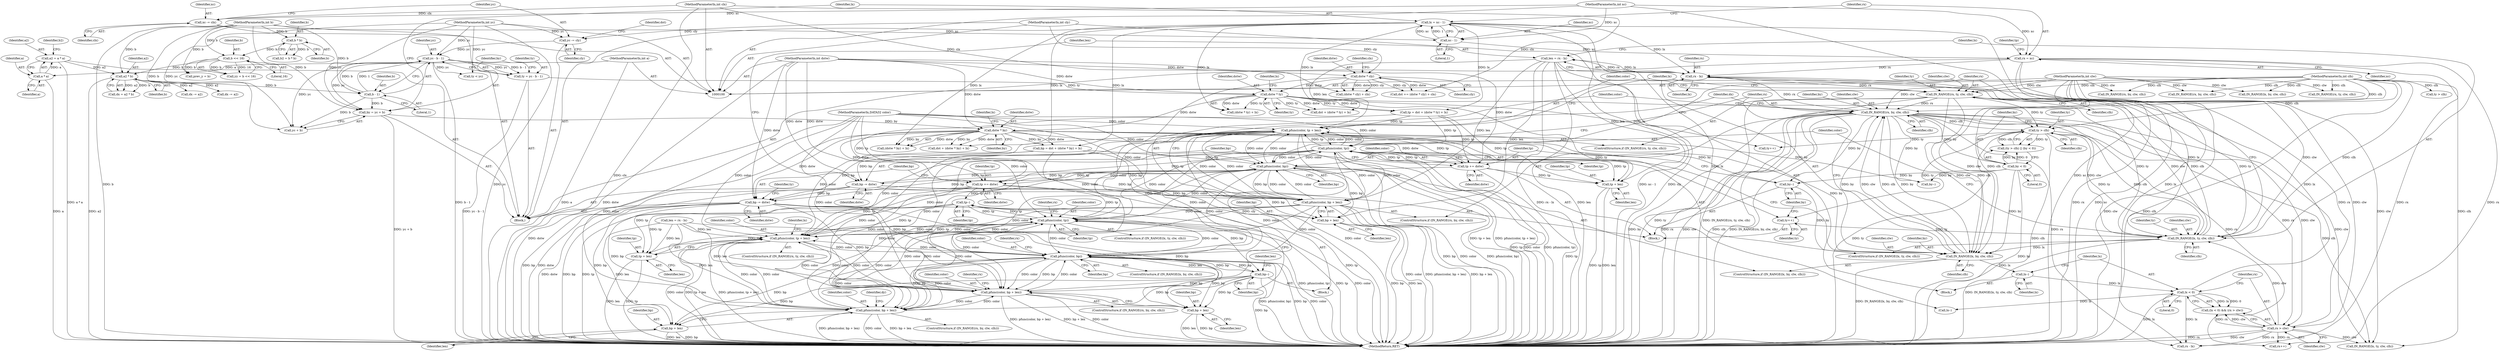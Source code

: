 digraph "0_enlightment_c94d83ccab15d5ef02f88d42dce38ed3f0892882@integer" {
"1000270" [label="(Call,len = rx - lx)"];
"1000272" [label="(Call,rx - lx)"];
"1000208" [label="(Call,rx = xc)"];
"1000205" [label="(Call,xc - 1)"];
"1000152" [label="(Call,xc -= clx)"];
"1000108" [label="(MethodParameterIn,int clx)"];
"1000101" [label="(MethodParameterIn,int xc)"];
"1000305" [label="(Call,IN_RANGE(rx, by, clw, clh))"];
"1000285" [label="(Call,IN_RANGE(rx, ty, clw, clh))"];
"1000276" [label="(Call,IN_RANGE(lx, ty, clw, clh))"];
"1000216" [label="(Call,dstw * ty)"];
"1000161" [label="(Call,dstw * cly)"];
"1000107" [label="(MethodParameterIn,int dstw)"];
"1000109" [label="(MethodParameterIn,int cly)"];
"1000191" [label="(Call,ty = yc - b - 1)"];
"1000193" [label="(Call,yc - b - 1)"];
"1000155" [label="(Call,yc -= cly)"];
"1000102" [label="(MethodParameterIn,int yc)"];
"1000195" [label="(Call,b - 1)"];
"1000185" [label="(Call,a2 * b)"];
"1000165" [label="(Call,a2 = a * a)"];
"1000167" [label="(Call,a * a)"];
"1000103" [label="(MethodParameterIn,int a)"];
"1000104" [label="(MethodParameterIn,int b)"];
"1000177" [label="(Call,b << 16)"];
"1000172" [label="(Call,b * b)"];
"1000260" [label="(Call,ty++)"];
"1000345" [label="(Call,ty > clh)"];
"1000111" [label="(MethodParameterIn,int clh)"];
"1000339" [label="(Call,rx > clw)"];
"1000110" [label="(MethodParameterIn,int clw)"];
"1000296" [label="(Call,IN_RANGE(lx, by, clw, clh))"];
"1000348" [label="(Call,by < 0)"];
"1000225" [label="(Call,dstw * by)"];
"1000198" [label="(Call,by = yc + b)"];
"1000262" [label="(Call,by--)"];
"1000336" [label="(Call,lx < 0)"];
"1000332" [label="(Call,lx--)"];
"1000203" [label="(Call,lx = xc - 1)"];
"1000290" [label="(Call,pfunc(color, tp + len))"];
"1000281" [label="(Call,pfunc(color, tp))"];
"1000264" [label="(Call,tp += dstw)"];
"1000292" [label="(Call,tp + len)"];
"1000367" [label="(Call,tp += dstw)"];
"1000408" [label="(Call,tp--)"];
"1000423" [label="(Call,pfunc(color, tp))"];
"1000432" [label="(Call,pfunc(color, tp + len))"];
"1000443" [label="(Call,pfunc(color, bp))"];
"1000410" [label="(Call,bp--)"];
"1000452" [label="(Call,pfunc(color, bp + len))"];
"1000463" [label="(Call,pfunc(color, bp + len))"];
"1000454" [label="(Call,bp + len)"];
"1000465" [label="(Call,bp + len)"];
"1000434" [label="(Call,tp + len)"];
"1000301" [label="(Call,pfunc(color, bp))"];
"1000267" [label="(Call,bp -= dstw)"];
"1000310" [label="(Call,pfunc(color, bp + len))"];
"1000312" [label="(Call,bp + len)"];
"1000370" [label="(Call,bp -= dstw)"];
"1000292" [label="(Call,tp + len)"];
"1000467" [label="(Identifier,len)"];
"1000445" [label="(Identifier,bp)"];
"1000349" [label="(Identifier,by)"];
"1000220" [label="(Call,bp = dst + (dstw * by) + lx)"];
"1000464" [label="(Identifier,color)"];
"1000311" [label="(Identifier,color)"];
"1000314" [label="(Identifier,len)"];
"1000186" [label="(Identifier,a2)"];
"1000257" [label="(Call,dx -= a2)"];
"1000273" [label="(Identifier,rx)"];
"1000212" [label="(Identifier,tp)"];
"1000270" [label="(Call,len = rx - lx)"];
"1000301" [label="(Call,pfunc(color, bp))"];
"1000277" [label="(Identifier,lx)"];
"1000213" [label="(Call,dst + (dstw * ty) + lx)"];
"1000210" [label="(Identifier,xc)"];
"1000219" [label="(Identifier,lx)"];
"1000156" [label="(Identifier,yc)"];
"1000290" [label="(Call,pfunc(color, tp + len))"];
"1000271" [label="(Identifier,len)"];
"1000346" [label="(Identifier,ty)"];
"1000404" [label="(Call,lx--)"];
"1000211" [label="(Call,tp = dst + (dstw * ty) + lx)"];
"1000217" [label="(Identifier,dstw)"];
"1000178" [label="(Identifier,b)"];
"1000410" [label="(Call,bp--)"];
"1000344" [label="(Call,(ty > clh) || (by < 0))"];
"1000162" [label="(Identifier,dstw)"];
"1000265" [label="(Identifier,tp)"];
"1000304" [label="(ControlStructure,if (IN_RANGE(rx, by, clw, clh)))"];
"1000470" [label="(Identifier,dy)"];
"1000228" [label="(Identifier,lx)"];
"1000275" [label="(ControlStructure,if (IN_RANGE(lx, ty, clw, clh)))"];
"1000233" [label="(Block,)"];
"1000426" [label="(ControlStructure,if (IN_RANGE(rx, ty, clw, clh)))"];
"1000195" [label="(Call,b - 1)"];
"1000454" [label="(Call,bp + len)"];
"1000115" [label="(Block,)"];
"1000154" [label="(Identifier,clx)"];
"1000179" [label="(Literal,16)"];
"1000306" [label="(Identifier,rx)"];
"1000463" [label="(Call,pfunc(color, bp + len))"];
"1000170" [label="(Call,b2 = b * b)"];
"1000313" [label="(Identifier,bp)"];
"1000447" [label="(Call,IN_RANGE(rx, by, clw, clh))"];
"1000209" [label="(Identifier,rx)"];
"1000456" [label="(Identifier,len)"];
"1000227" [label="(Identifier,by)"];
"1000287" [label="(Identifier,ty)"];
"1000335" [label="(Call,(lx < 0) && (rx > clw))"];
"1000177" [label="(Call,b << 16)"];
"1000367" [label="(Call,tp += dstw)"];
"1000446" [label="(ControlStructure,if (IN_RANGE(rx, by, clw, clh)))"];
"1000297" [label="(Identifier,lx)"];
"1000291" [label="(Identifier,color)"];
"1000167" [label="(Call,a * a)"];
"1000371" [label="(Identifier,bp)"];
"1000496" [label="(MethodReturn,RET)"];
"1000215" [label="(Call,(dstw * ty) + lx)"];
"1000205" [label="(Call,xc - 1)"];
"1000206" [label="(Identifier,xc)"];
"1000458" [label="(Call,IN_RANGE(rx, by, clw, clh))"];
"1000109" [label="(MethodParameterIn,int cly)"];
"1000171" [label="(Identifier,b2)"];
"1000414" [label="(Call,rx - lx)"];
"1000443" [label="(Call,pfunc(color, bp))"];
"1000453" [label="(Identifier,color)"];
"1000340" [label="(Identifier,rx)"];
"1000432" [label="(Call,pfunc(color, tp + len))"];
"1000161" [label="(Call,dstw * cly)"];
"1000406" [label="(Call,rx++)"];
"1000164" [label="(Identifier,clx)"];
"1000457" [label="(ControlStructure,if (IN_RANGE(rx, by, clw, clh)))"];
"1000309" [label="(Identifier,clh)"];
"1000160" [label="(Call,(dstw * cly) + clx)"];
"1000308" [label="(Identifier,clw)"];
"1000216" [label="(Call,dstw * ty)"];
"1000169" [label="(Identifier,a)"];
"1000200" [label="(Call,yc + b)"];
"1000264" [label="(Call,tp += dstw)"];
"1000452" [label="(Call,pfunc(color, bp + len))"];
"1000375" [label="(Identifier,ty)"];
"1000341" [label="(Identifier,clw)"];
"1000489" [label="(Call,ty > clh)"];
"1000433" [label="(Identifier,color)"];
"1000168" [label="(Identifier,a)"];
"1000423" [label="(Call,pfunc(color, tp))"];
"1000102" [label="(MethodParameterIn,int yc)"];
"1000428" [label="(Identifier,rx)"];
"1000272" [label="(Call,rx - lx)"];
"1000365" [label="(Call,by--)"];
"1000263" [label="(Identifier,by)"];
"1000438" [label="(Call,IN_RANGE(lx, by, clw, clh))"];
"1000288" [label="(Identifier,clw)"];
"1000192" [label="(Identifier,ty)"];
"1000226" [label="(Identifier,dstw)"];
"1000260" [label="(Call,ty++)"];
"1000310" [label="(Call,pfunc(color, bp + len))"];
"1000425" [label="(Identifier,tp)"];
"1000296" [label="(Call,IN_RANGE(lx, by, clw, clh))"];
"1000285" [label="(Call,IN_RANGE(rx, ty, clw, clh))"];
"1000444" [label="(Identifier,color)"];
"1000348" [label="(Call,by < 0)"];
"1000279" [label="(Identifier,clw)"];
"1000436" [label="(Identifier,len)"];
"1000175" [label="(Call,yy = b << 16)"];
"1000370" [label="(Call,bp -= dstw)"];
"1000224" [label="(Call,(dstw * by) + lx)"];
"1000437" [label="(ControlStructure,if (IN_RANGE(lx, by, clw, clh)))"];
"1000427" [label="(Call,IN_RANGE(rx, ty, clw, clh))"];
"1000345" [label="(Call,ty > clh)"];
"1000475" [label="(Call,dx -= a2)"];
"1000281" [label="(Call,pfunc(color, tp))"];
"1000294" [label="(Identifier,len)"];
"1000372" [label="(Identifier,dstw)"];
"1000222" [label="(Call,dst + (dstw * by) + lx)"];
"1000448" [label="(Identifier,rx)"];
"1000155" [label="(Call,yc -= cly)"];
"1000157" [label="(Identifier,cly)"];
"1000104" [label="(MethodParameterIn,int b)"];
"1000111" [label="(MethodParameterIn,int clh)"];
"1000204" [label="(Identifier,lx)"];
"1000303" [label="(Identifier,bp)"];
"1000110" [label="(MethodParameterIn,int clw)"];
"1000305" [label="(Call,IN_RANGE(rx, by, clw, clh))"];
"1000101" [label="(MethodParameterIn,int xc)"];
"1000337" [label="(Identifier,lx)"];
"1000465" [label="(Call,bp + len)"];
"1000108" [label="(MethodParameterIn,int clx)"];
"1000289" [label="(Identifier,clh)"];
"1000299" [label="(Identifier,clw)"];
"1000409" [label="(Identifier,tp)"];
"1000183" [label="(Call,dx = a2 * b)"];
"1000153" [label="(Identifier,xc)"];
"1000300" [label="(Identifier,clh)"];
"1000107" [label="(MethodParameterIn,int dstw)"];
"1000103" [label="(MethodParameterIn,int a)"];
"1000282" [label="(Identifier,color)"];
"1000347" [label="(Identifier,clh)"];
"1000269" [label="(Identifier,dstw)"];
"1000253" [label="(Block,)"];
"1000338" [label="(Literal,0)"];
"1000268" [label="(Identifier,bp)"];
"1000283" [label="(Identifier,tp)"];
"1000368" [label="(Identifier,tp)"];
"1000274" [label="(Identifier,lx)"];
"1000280" [label="(Identifier,clh)"];
"1000152" [label="(Call,xc -= clx)"];
"1000174" [label="(Identifier,b)"];
"1000408" [label="(Call,tp--)"];
"1000276" [label="(Call,IN_RANGE(lx, ty, clw, clh))"];
"1000417" [label="(ControlStructure,if (IN_RANGE(lx, ty, clw, clh)))"];
"1000317" [label="(Identifier,dx)"];
"1000105" [label="(MethodParameterIn,DATA32 color)"];
"1000336" [label="(Call,lx < 0)"];
"1000158" [label="(Call,dst += (dstw * cly) + clx)"];
"1000208" [label="(Call,rx = xc)"];
"1000262" [label="(Call,by--)"];
"1000369" [label="(Identifier,dstw)"];
"1000278" [label="(Identifier,ty)"];
"1000439" [label="(Identifier,lx)"];
"1000197" [label="(Literal,1)"];
"1000166" [label="(Identifier,a2)"];
"1000307" [label="(Identifier,by)"];
"1000198" [label="(Call,by = yc + b)"];
"1000413" [label="(Identifier,len)"];
"1000196" [label="(Identifier,b)"];
"1000374" [label="(Call,ty < yc)"];
"1000267" [label="(Call,bp -= dstw)"];
"1000191" [label="(Call,ty = yc - b - 1)"];
"1000411" [label="(Identifier,bp)"];
"1000424" [label="(Identifier,color)"];
"1000194" [label="(Identifier,yc)"];
"1000332" [label="(Call,lx--)"];
"1000180" [label="(Call,prev_y = b)"];
"1000284" [label="(ControlStructure,if (IN_RANGE(rx, ty, clw, clh)))"];
"1000225" [label="(Call,dstw * by)"];
"1000295" [label="(ControlStructure,if (IN_RANGE(lx, by, clw, clh)))"];
"1000165" [label="(Call,a2 = a * a)"];
"1000286" [label="(Identifier,rx)"];
"1000466" [label="(Identifier,bp)"];
"1000418" [label="(Call,IN_RANGE(lx, ty, clw, clh))"];
"1000203" [label="(Call,lx = xc - 1)"];
"1000298" [label="(Identifier,by)"];
"1000312" [label="(Call,bp + len)"];
"1000266" [label="(Identifier,dstw)"];
"1000207" [label="(Literal,1)"];
"1000159" [label="(Identifier,dst)"];
"1000187" [label="(Identifier,b)"];
"1000293" [label="(Identifier,tp)"];
"1000163" [label="(Identifier,cly)"];
"1000397" [label="(Block,)"];
"1000350" [label="(Literal,0)"];
"1000434" [label="(Call,tp + len)"];
"1000261" [label="(Identifier,ty)"];
"1000412" [label="(Call,len = rx - lx)"];
"1000455" [label="(Identifier,bp)"];
"1000218" [label="(Identifier,ty)"];
"1000173" [label="(Identifier,b)"];
"1000333" [label="(Identifier,lx)"];
"1000339" [label="(Call,rx > clw)"];
"1000459" [label="(Identifier,rx)"];
"1000172" [label="(Call,b * b)"];
"1000185" [label="(Call,a2 * b)"];
"1000199" [label="(Identifier,by)"];
"1000363" [label="(Call,ty++)"];
"1000193" [label="(Call,yc - b - 1)"];
"1000435" [label="(Identifier,tp)"];
"1000302" [label="(Identifier,color)"];
"1000270" -> "1000233"  [label="AST: "];
"1000270" -> "1000272"  [label="CFG: "];
"1000271" -> "1000270"  [label="AST: "];
"1000272" -> "1000270"  [label="AST: "];
"1000277" -> "1000270"  [label="CFG: "];
"1000270" -> "1000496"  [label="DDG: rx - lx"];
"1000270" -> "1000496"  [label="DDG: len"];
"1000272" -> "1000270"  [label="DDG: rx"];
"1000272" -> "1000270"  [label="DDG: lx"];
"1000270" -> "1000290"  [label="DDG: len"];
"1000270" -> "1000292"  [label="DDG: len"];
"1000270" -> "1000310"  [label="DDG: len"];
"1000270" -> "1000312"  [label="DDG: len"];
"1000272" -> "1000274"  [label="CFG: "];
"1000273" -> "1000272"  [label="AST: "];
"1000274" -> "1000272"  [label="AST: "];
"1000208" -> "1000272"  [label="DDG: rx"];
"1000305" -> "1000272"  [label="DDG: rx"];
"1000339" -> "1000272"  [label="DDG: rx"];
"1000336" -> "1000272"  [label="DDG: lx"];
"1000203" -> "1000272"  [label="DDG: lx"];
"1000272" -> "1000276"  [label="DDG: lx"];
"1000272" -> "1000285"  [label="DDG: rx"];
"1000208" -> "1000115"  [label="AST: "];
"1000208" -> "1000210"  [label="CFG: "];
"1000209" -> "1000208"  [label="AST: "];
"1000210" -> "1000208"  [label="AST: "];
"1000212" -> "1000208"  [label="CFG: "];
"1000208" -> "1000496"  [label="DDG: rx"];
"1000208" -> "1000496"  [label="DDG: xc"];
"1000205" -> "1000208"  [label="DDG: xc"];
"1000101" -> "1000208"  [label="DDG: xc"];
"1000208" -> "1000406"  [label="DDG: rx"];
"1000208" -> "1000414"  [label="DDG: rx"];
"1000205" -> "1000203"  [label="AST: "];
"1000205" -> "1000207"  [label="CFG: "];
"1000206" -> "1000205"  [label="AST: "];
"1000207" -> "1000205"  [label="AST: "];
"1000203" -> "1000205"  [label="CFG: "];
"1000205" -> "1000203"  [label="DDG: xc"];
"1000205" -> "1000203"  [label="DDG: 1"];
"1000152" -> "1000205"  [label="DDG: xc"];
"1000101" -> "1000205"  [label="DDG: xc"];
"1000152" -> "1000115"  [label="AST: "];
"1000152" -> "1000154"  [label="CFG: "];
"1000153" -> "1000152"  [label="AST: "];
"1000154" -> "1000152"  [label="AST: "];
"1000156" -> "1000152"  [label="CFG: "];
"1000108" -> "1000152"  [label="DDG: clx"];
"1000101" -> "1000152"  [label="DDG: xc"];
"1000108" -> "1000100"  [label="AST: "];
"1000108" -> "1000496"  [label="DDG: clx"];
"1000108" -> "1000158"  [label="DDG: clx"];
"1000108" -> "1000160"  [label="DDG: clx"];
"1000101" -> "1000100"  [label="AST: "];
"1000101" -> "1000496"  [label="DDG: xc"];
"1000305" -> "1000304"  [label="AST: "];
"1000305" -> "1000309"  [label="CFG: "];
"1000306" -> "1000305"  [label="AST: "];
"1000307" -> "1000305"  [label="AST: "];
"1000308" -> "1000305"  [label="AST: "];
"1000309" -> "1000305"  [label="AST: "];
"1000311" -> "1000305"  [label="CFG: "];
"1000317" -> "1000305"  [label="CFG: "];
"1000305" -> "1000496"  [label="DDG: clh"];
"1000305" -> "1000496"  [label="DDG: IN_RANGE(rx, by, clw, clh)"];
"1000305" -> "1000496"  [label="DDG: by"];
"1000305" -> "1000496"  [label="DDG: rx"];
"1000305" -> "1000496"  [label="DDG: clw"];
"1000305" -> "1000262"  [label="DDG: by"];
"1000305" -> "1000276"  [label="DDG: clw"];
"1000305" -> "1000296"  [label="DDG: by"];
"1000285" -> "1000305"  [label="DDG: rx"];
"1000296" -> "1000305"  [label="DDG: by"];
"1000296" -> "1000305"  [label="DDG: clw"];
"1000296" -> "1000305"  [label="DDG: clh"];
"1000110" -> "1000305"  [label="DDG: clw"];
"1000111" -> "1000305"  [label="DDG: clh"];
"1000305" -> "1000339"  [label="DDG: rx"];
"1000305" -> "1000339"  [label="DDG: clw"];
"1000305" -> "1000345"  [label="DDG: clh"];
"1000305" -> "1000348"  [label="DDG: by"];
"1000305" -> "1000365"  [label="DDG: by"];
"1000305" -> "1000406"  [label="DDG: rx"];
"1000305" -> "1000414"  [label="DDG: rx"];
"1000305" -> "1000418"  [label="DDG: clw"];
"1000285" -> "1000284"  [label="AST: "];
"1000285" -> "1000289"  [label="CFG: "];
"1000286" -> "1000285"  [label="AST: "];
"1000287" -> "1000285"  [label="AST: "];
"1000288" -> "1000285"  [label="AST: "];
"1000289" -> "1000285"  [label="AST: "];
"1000291" -> "1000285"  [label="CFG: "];
"1000297" -> "1000285"  [label="CFG: "];
"1000285" -> "1000496"  [label="DDG: IN_RANGE(rx, ty, clw, clh)"];
"1000285" -> "1000496"  [label="DDG: ty"];
"1000276" -> "1000285"  [label="DDG: ty"];
"1000276" -> "1000285"  [label="DDG: clw"];
"1000276" -> "1000285"  [label="DDG: clh"];
"1000110" -> "1000285"  [label="DDG: clw"];
"1000111" -> "1000285"  [label="DDG: clh"];
"1000285" -> "1000296"  [label="DDG: clw"];
"1000285" -> "1000296"  [label="DDG: clh"];
"1000285" -> "1000345"  [label="DDG: ty"];
"1000276" -> "1000275"  [label="AST: "];
"1000276" -> "1000280"  [label="CFG: "];
"1000277" -> "1000276"  [label="AST: "];
"1000278" -> "1000276"  [label="AST: "];
"1000279" -> "1000276"  [label="AST: "];
"1000280" -> "1000276"  [label="AST: "];
"1000282" -> "1000276"  [label="CFG: "];
"1000286" -> "1000276"  [label="CFG: "];
"1000276" -> "1000496"  [label="DDG: IN_RANGE(lx, ty, clw, clh)"];
"1000216" -> "1000276"  [label="DDG: ty"];
"1000260" -> "1000276"  [label="DDG: ty"];
"1000345" -> "1000276"  [label="DDG: ty"];
"1000345" -> "1000276"  [label="DDG: clh"];
"1000339" -> "1000276"  [label="DDG: clw"];
"1000110" -> "1000276"  [label="DDG: clw"];
"1000111" -> "1000276"  [label="DDG: clh"];
"1000276" -> "1000296"  [label="DDG: lx"];
"1000216" -> "1000215"  [label="AST: "];
"1000216" -> "1000218"  [label="CFG: "];
"1000217" -> "1000216"  [label="AST: "];
"1000218" -> "1000216"  [label="AST: "];
"1000219" -> "1000216"  [label="CFG: "];
"1000216" -> "1000211"  [label="DDG: dstw"];
"1000216" -> "1000211"  [label="DDG: ty"];
"1000216" -> "1000213"  [label="DDG: dstw"];
"1000216" -> "1000213"  [label="DDG: ty"];
"1000216" -> "1000215"  [label="DDG: dstw"];
"1000216" -> "1000215"  [label="DDG: ty"];
"1000161" -> "1000216"  [label="DDG: dstw"];
"1000107" -> "1000216"  [label="DDG: dstw"];
"1000191" -> "1000216"  [label="DDG: ty"];
"1000216" -> "1000225"  [label="DDG: dstw"];
"1000216" -> "1000260"  [label="DDG: ty"];
"1000216" -> "1000363"  [label="DDG: ty"];
"1000161" -> "1000160"  [label="AST: "];
"1000161" -> "1000163"  [label="CFG: "];
"1000162" -> "1000161"  [label="AST: "];
"1000163" -> "1000161"  [label="AST: "];
"1000164" -> "1000161"  [label="CFG: "];
"1000161" -> "1000496"  [label="DDG: cly"];
"1000161" -> "1000158"  [label="DDG: dstw"];
"1000161" -> "1000158"  [label="DDG: cly"];
"1000161" -> "1000160"  [label="DDG: dstw"];
"1000161" -> "1000160"  [label="DDG: cly"];
"1000107" -> "1000161"  [label="DDG: dstw"];
"1000109" -> "1000161"  [label="DDG: cly"];
"1000107" -> "1000100"  [label="AST: "];
"1000107" -> "1000496"  [label="DDG: dstw"];
"1000107" -> "1000225"  [label="DDG: dstw"];
"1000107" -> "1000264"  [label="DDG: dstw"];
"1000107" -> "1000267"  [label="DDG: dstw"];
"1000107" -> "1000367"  [label="DDG: dstw"];
"1000107" -> "1000370"  [label="DDG: dstw"];
"1000109" -> "1000100"  [label="AST: "];
"1000109" -> "1000496"  [label="DDG: cly"];
"1000109" -> "1000155"  [label="DDG: cly"];
"1000191" -> "1000115"  [label="AST: "];
"1000191" -> "1000193"  [label="CFG: "];
"1000192" -> "1000191"  [label="AST: "];
"1000193" -> "1000191"  [label="AST: "];
"1000199" -> "1000191"  [label="CFG: "];
"1000191" -> "1000496"  [label="DDG: yc - b - 1"];
"1000193" -> "1000191"  [label="DDG: yc"];
"1000193" -> "1000191"  [label="DDG: b - 1"];
"1000193" -> "1000195"  [label="CFG: "];
"1000194" -> "1000193"  [label="AST: "];
"1000195" -> "1000193"  [label="AST: "];
"1000193" -> "1000496"  [label="DDG: b - 1"];
"1000155" -> "1000193"  [label="DDG: yc"];
"1000102" -> "1000193"  [label="DDG: yc"];
"1000195" -> "1000193"  [label="DDG: b"];
"1000195" -> "1000193"  [label="DDG: 1"];
"1000193" -> "1000198"  [label="DDG: yc"];
"1000193" -> "1000200"  [label="DDG: yc"];
"1000193" -> "1000374"  [label="DDG: yc"];
"1000155" -> "1000115"  [label="AST: "];
"1000155" -> "1000157"  [label="CFG: "];
"1000156" -> "1000155"  [label="AST: "];
"1000157" -> "1000155"  [label="AST: "];
"1000159" -> "1000155"  [label="CFG: "];
"1000102" -> "1000155"  [label="DDG: yc"];
"1000102" -> "1000100"  [label="AST: "];
"1000102" -> "1000496"  [label="DDG: yc"];
"1000102" -> "1000198"  [label="DDG: yc"];
"1000102" -> "1000200"  [label="DDG: yc"];
"1000102" -> "1000374"  [label="DDG: yc"];
"1000195" -> "1000197"  [label="CFG: "];
"1000196" -> "1000195"  [label="AST: "];
"1000197" -> "1000195"  [label="AST: "];
"1000185" -> "1000195"  [label="DDG: b"];
"1000104" -> "1000195"  [label="DDG: b"];
"1000195" -> "1000198"  [label="DDG: b"];
"1000195" -> "1000200"  [label="DDG: b"];
"1000185" -> "1000183"  [label="AST: "];
"1000185" -> "1000187"  [label="CFG: "];
"1000186" -> "1000185"  [label="AST: "];
"1000187" -> "1000185"  [label="AST: "];
"1000183" -> "1000185"  [label="CFG: "];
"1000185" -> "1000496"  [label="DDG: a2"];
"1000185" -> "1000183"  [label="DDG: a2"];
"1000185" -> "1000183"  [label="DDG: b"];
"1000165" -> "1000185"  [label="DDG: a2"];
"1000104" -> "1000185"  [label="DDG: b"];
"1000177" -> "1000185"  [label="DDG: b"];
"1000185" -> "1000257"  [label="DDG: a2"];
"1000185" -> "1000475"  [label="DDG: a2"];
"1000165" -> "1000115"  [label="AST: "];
"1000165" -> "1000167"  [label="CFG: "];
"1000166" -> "1000165"  [label="AST: "];
"1000167" -> "1000165"  [label="AST: "];
"1000171" -> "1000165"  [label="CFG: "];
"1000165" -> "1000496"  [label="DDG: a * a"];
"1000167" -> "1000165"  [label="DDG: a"];
"1000167" -> "1000169"  [label="CFG: "];
"1000168" -> "1000167"  [label="AST: "];
"1000169" -> "1000167"  [label="AST: "];
"1000167" -> "1000496"  [label="DDG: a"];
"1000103" -> "1000167"  [label="DDG: a"];
"1000103" -> "1000100"  [label="AST: "];
"1000103" -> "1000496"  [label="DDG: a"];
"1000104" -> "1000100"  [label="AST: "];
"1000104" -> "1000496"  [label="DDG: b"];
"1000104" -> "1000172"  [label="DDG: b"];
"1000104" -> "1000177"  [label="DDG: b"];
"1000104" -> "1000180"  [label="DDG: b"];
"1000104" -> "1000198"  [label="DDG: b"];
"1000104" -> "1000200"  [label="DDG: b"];
"1000177" -> "1000175"  [label="AST: "];
"1000177" -> "1000179"  [label="CFG: "];
"1000178" -> "1000177"  [label="AST: "];
"1000179" -> "1000177"  [label="AST: "];
"1000175" -> "1000177"  [label="CFG: "];
"1000177" -> "1000175"  [label="DDG: b"];
"1000177" -> "1000175"  [label="DDG: 16"];
"1000172" -> "1000177"  [label="DDG: b"];
"1000177" -> "1000180"  [label="DDG: b"];
"1000172" -> "1000170"  [label="AST: "];
"1000172" -> "1000174"  [label="CFG: "];
"1000173" -> "1000172"  [label="AST: "];
"1000174" -> "1000172"  [label="AST: "];
"1000170" -> "1000172"  [label="CFG: "];
"1000172" -> "1000170"  [label="DDG: b"];
"1000260" -> "1000253"  [label="AST: "];
"1000260" -> "1000261"  [label="CFG: "];
"1000261" -> "1000260"  [label="AST: "];
"1000263" -> "1000260"  [label="CFG: "];
"1000345" -> "1000260"  [label="DDG: ty"];
"1000345" -> "1000344"  [label="AST: "];
"1000345" -> "1000347"  [label="CFG: "];
"1000346" -> "1000345"  [label="AST: "];
"1000347" -> "1000345"  [label="AST: "];
"1000349" -> "1000345"  [label="CFG: "];
"1000344" -> "1000345"  [label="CFG: "];
"1000345" -> "1000496"  [label="DDG: clh"];
"1000345" -> "1000496"  [label="DDG: ty"];
"1000345" -> "1000344"  [label="DDG: ty"];
"1000345" -> "1000344"  [label="DDG: clh"];
"1000111" -> "1000345"  [label="DDG: clh"];
"1000345" -> "1000363"  [label="DDG: ty"];
"1000345" -> "1000418"  [label="DDG: clh"];
"1000111" -> "1000100"  [label="AST: "];
"1000111" -> "1000496"  [label="DDG: clh"];
"1000111" -> "1000296"  [label="DDG: clh"];
"1000111" -> "1000418"  [label="DDG: clh"];
"1000111" -> "1000427"  [label="DDG: clh"];
"1000111" -> "1000438"  [label="DDG: clh"];
"1000111" -> "1000447"  [label="DDG: clh"];
"1000111" -> "1000458"  [label="DDG: clh"];
"1000111" -> "1000489"  [label="DDG: clh"];
"1000339" -> "1000335"  [label="AST: "];
"1000339" -> "1000341"  [label="CFG: "];
"1000340" -> "1000339"  [label="AST: "];
"1000341" -> "1000339"  [label="AST: "];
"1000335" -> "1000339"  [label="CFG: "];
"1000339" -> "1000496"  [label="DDG: rx"];
"1000339" -> "1000496"  [label="DDG: clw"];
"1000339" -> "1000335"  [label="DDG: rx"];
"1000339" -> "1000335"  [label="DDG: clw"];
"1000110" -> "1000339"  [label="DDG: clw"];
"1000339" -> "1000406"  [label="DDG: rx"];
"1000339" -> "1000414"  [label="DDG: rx"];
"1000339" -> "1000418"  [label="DDG: clw"];
"1000110" -> "1000100"  [label="AST: "];
"1000110" -> "1000496"  [label="DDG: clw"];
"1000110" -> "1000296"  [label="DDG: clw"];
"1000110" -> "1000418"  [label="DDG: clw"];
"1000110" -> "1000427"  [label="DDG: clw"];
"1000110" -> "1000438"  [label="DDG: clw"];
"1000110" -> "1000447"  [label="DDG: clw"];
"1000110" -> "1000458"  [label="DDG: clw"];
"1000296" -> "1000295"  [label="AST: "];
"1000296" -> "1000300"  [label="CFG: "];
"1000297" -> "1000296"  [label="AST: "];
"1000298" -> "1000296"  [label="AST: "];
"1000299" -> "1000296"  [label="AST: "];
"1000300" -> "1000296"  [label="AST: "];
"1000302" -> "1000296"  [label="CFG: "];
"1000306" -> "1000296"  [label="CFG: "];
"1000296" -> "1000496"  [label="DDG: IN_RANGE(lx, by, clw, clh)"];
"1000348" -> "1000296"  [label="DDG: by"];
"1000225" -> "1000296"  [label="DDG: by"];
"1000262" -> "1000296"  [label="DDG: by"];
"1000296" -> "1000332"  [label="DDG: lx"];
"1000348" -> "1000344"  [label="AST: "];
"1000348" -> "1000350"  [label="CFG: "];
"1000349" -> "1000348"  [label="AST: "];
"1000350" -> "1000348"  [label="AST: "];
"1000344" -> "1000348"  [label="CFG: "];
"1000348" -> "1000496"  [label="DDG: by"];
"1000348" -> "1000262"  [label="DDG: by"];
"1000348" -> "1000344"  [label="DDG: by"];
"1000348" -> "1000344"  [label="DDG: 0"];
"1000348" -> "1000365"  [label="DDG: by"];
"1000225" -> "1000224"  [label="AST: "];
"1000225" -> "1000227"  [label="CFG: "];
"1000226" -> "1000225"  [label="AST: "];
"1000227" -> "1000225"  [label="AST: "];
"1000228" -> "1000225"  [label="CFG: "];
"1000225" -> "1000496"  [label="DDG: dstw"];
"1000225" -> "1000220"  [label="DDG: dstw"];
"1000225" -> "1000220"  [label="DDG: by"];
"1000225" -> "1000222"  [label="DDG: dstw"];
"1000225" -> "1000222"  [label="DDG: by"];
"1000225" -> "1000224"  [label="DDG: dstw"];
"1000225" -> "1000224"  [label="DDG: by"];
"1000198" -> "1000225"  [label="DDG: by"];
"1000225" -> "1000262"  [label="DDG: by"];
"1000225" -> "1000264"  [label="DDG: dstw"];
"1000225" -> "1000365"  [label="DDG: by"];
"1000225" -> "1000367"  [label="DDG: dstw"];
"1000225" -> "1000370"  [label="DDG: dstw"];
"1000198" -> "1000115"  [label="AST: "];
"1000198" -> "1000200"  [label="CFG: "];
"1000199" -> "1000198"  [label="AST: "];
"1000200" -> "1000198"  [label="AST: "];
"1000204" -> "1000198"  [label="CFG: "];
"1000198" -> "1000496"  [label="DDG: yc + b"];
"1000262" -> "1000253"  [label="AST: "];
"1000262" -> "1000263"  [label="CFG: "];
"1000263" -> "1000262"  [label="AST: "];
"1000265" -> "1000262"  [label="CFG: "];
"1000336" -> "1000335"  [label="AST: "];
"1000336" -> "1000338"  [label="CFG: "];
"1000337" -> "1000336"  [label="AST: "];
"1000338" -> "1000336"  [label="AST: "];
"1000340" -> "1000336"  [label="CFG: "];
"1000335" -> "1000336"  [label="CFG: "];
"1000336" -> "1000496"  [label="DDG: lx"];
"1000336" -> "1000335"  [label="DDG: lx"];
"1000336" -> "1000335"  [label="DDG: 0"];
"1000332" -> "1000336"  [label="DDG: lx"];
"1000336" -> "1000404"  [label="DDG: lx"];
"1000336" -> "1000414"  [label="DDG: lx"];
"1000332" -> "1000233"  [label="AST: "];
"1000332" -> "1000333"  [label="CFG: "];
"1000333" -> "1000332"  [label="AST: "];
"1000337" -> "1000332"  [label="CFG: "];
"1000203" -> "1000115"  [label="AST: "];
"1000204" -> "1000203"  [label="AST: "];
"1000209" -> "1000203"  [label="CFG: "];
"1000203" -> "1000496"  [label="DDG: xc - 1"];
"1000203" -> "1000211"  [label="DDG: lx"];
"1000203" -> "1000213"  [label="DDG: lx"];
"1000203" -> "1000215"  [label="DDG: lx"];
"1000203" -> "1000220"  [label="DDG: lx"];
"1000203" -> "1000222"  [label="DDG: lx"];
"1000203" -> "1000224"  [label="DDG: lx"];
"1000203" -> "1000404"  [label="DDG: lx"];
"1000203" -> "1000414"  [label="DDG: lx"];
"1000290" -> "1000284"  [label="AST: "];
"1000290" -> "1000292"  [label="CFG: "];
"1000291" -> "1000290"  [label="AST: "];
"1000292" -> "1000290"  [label="AST: "];
"1000297" -> "1000290"  [label="CFG: "];
"1000290" -> "1000496"  [label="DDG: color"];
"1000290" -> "1000496"  [label="DDG: tp + len"];
"1000290" -> "1000496"  [label="DDG: pfunc(color, tp + len)"];
"1000290" -> "1000281"  [label="DDG: color"];
"1000281" -> "1000290"  [label="DDG: color"];
"1000281" -> "1000290"  [label="DDG: tp"];
"1000310" -> "1000290"  [label="DDG: color"];
"1000301" -> "1000290"  [label="DDG: color"];
"1000105" -> "1000290"  [label="DDG: color"];
"1000264" -> "1000290"  [label="DDG: tp"];
"1000211" -> "1000290"  [label="DDG: tp"];
"1000290" -> "1000301"  [label="DDG: color"];
"1000290" -> "1000310"  [label="DDG: color"];
"1000290" -> "1000423"  [label="DDG: color"];
"1000290" -> "1000432"  [label="DDG: color"];
"1000290" -> "1000443"  [label="DDG: color"];
"1000290" -> "1000452"  [label="DDG: color"];
"1000290" -> "1000463"  [label="DDG: color"];
"1000281" -> "1000275"  [label="AST: "];
"1000281" -> "1000283"  [label="CFG: "];
"1000282" -> "1000281"  [label="AST: "];
"1000283" -> "1000281"  [label="AST: "];
"1000286" -> "1000281"  [label="CFG: "];
"1000281" -> "1000496"  [label="DDG: color"];
"1000281" -> "1000496"  [label="DDG: pfunc(color, tp)"];
"1000281" -> "1000496"  [label="DDG: tp"];
"1000281" -> "1000264"  [label="DDG: tp"];
"1000310" -> "1000281"  [label="DDG: color"];
"1000301" -> "1000281"  [label="DDG: color"];
"1000105" -> "1000281"  [label="DDG: color"];
"1000264" -> "1000281"  [label="DDG: tp"];
"1000211" -> "1000281"  [label="DDG: tp"];
"1000281" -> "1000292"  [label="DDG: tp"];
"1000281" -> "1000301"  [label="DDG: color"];
"1000281" -> "1000310"  [label="DDG: color"];
"1000281" -> "1000367"  [label="DDG: tp"];
"1000281" -> "1000423"  [label="DDG: color"];
"1000281" -> "1000432"  [label="DDG: color"];
"1000281" -> "1000443"  [label="DDG: color"];
"1000281" -> "1000452"  [label="DDG: color"];
"1000281" -> "1000463"  [label="DDG: color"];
"1000264" -> "1000253"  [label="AST: "];
"1000264" -> "1000266"  [label="CFG: "];
"1000265" -> "1000264"  [label="AST: "];
"1000266" -> "1000264"  [label="AST: "];
"1000268" -> "1000264"  [label="CFG: "];
"1000264" -> "1000496"  [label="DDG: tp"];
"1000211" -> "1000264"  [label="DDG: tp"];
"1000264" -> "1000292"  [label="DDG: tp"];
"1000264" -> "1000367"  [label="DDG: tp"];
"1000292" -> "1000294"  [label="CFG: "];
"1000293" -> "1000292"  [label="AST: "];
"1000294" -> "1000292"  [label="AST: "];
"1000292" -> "1000496"  [label="DDG: len"];
"1000292" -> "1000496"  [label="DDG: tp"];
"1000211" -> "1000292"  [label="DDG: tp"];
"1000367" -> "1000115"  [label="AST: "];
"1000367" -> "1000369"  [label="CFG: "];
"1000368" -> "1000367"  [label="AST: "];
"1000369" -> "1000367"  [label="AST: "];
"1000371" -> "1000367"  [label="CFG: "];
"1000367" -> "1000496"  [label="DDG: tp"];
"1000211" -> "1000367"  [label="DDG: tp"];
"1000367" -> "1000408"  [label="DDG: tp"];
"1000367" -> "1000423"  [label="DDG: tp"];
"1000367" -> "1000432"  [label="DDG: tp"];
"1000367" -> "1000434"  [label="DDG: tp"];
"1000408" -> "1000397"  [label="AST: "];
"1000408" -> "1000409"  [label="CFG: "];
"1000409" -> "1000408"  [label="AST: "];
"1000411" -> "1000408"  [label="CFG: "];
"1000408" -> "1000496"  [label="DDG: tp"];
"1000423" -> "1000408"  [label="DDG: tp"];
"1000408" -> "1000423"  [label="DDG: tp"];
"1000408" -> "1000432"  [label="DDG: tp"];
"1000408" -> "1000434"  [label="DDG: tp"];
"1000423" -> "1000417"  [label="AST: "];
"1000423" -> "1000425"  [label="CFG: "];
"1000424" -> "1000423"  [label="AST: "];
"1000425" -> "1000423"  [label="AST: "];
"1000428" -> "1000423"  [label="CFG: "];
"1000423" -> "1000496"  [label="DDG: pfunc(color, tp)"];
"1000423" -> "1000496"  [label="DDG: tp"];
"1000423" -> "1000496"  [label="DDG: color"];
"1000310" -> "1000423"  [label="DDG: color"];
"1000301" -> "1000423"  [label="DDG: color"];
"1000443" -> "1000423"  [label="DDG: color"];
"1000432" -> "1000423"  [label="DDG: color"];
"1000463" -> "1000423"  [label="DDG: color"];
"1000452" -> "1000423"  [label="DDG: color"];
"1000105" -> "1000423"  [label="DDG: color"];
"1000423" -> "1000432"  [label="DDG: color"];
"1000423" -> "1000432"  [label="DDG: tp"];
"1000423" -> "1000434"  [label="DDG: tp"];
"1000423" -> "1000443"  [label="DDG: color"];
"1000423" -> "1000452"  [label="DDG: color"];
"1000423" -> "1000463"  [label="DDG: color"];
"1000432" -> "1000426"  [label="AST: "];
"1000432" -> "1000434"  [label="CFG: "];
"1000433" -> "1000432"  [label="AST: "];
"1000434" -> "1000432"  [label="AST: "];
"1000439" -> "1000432"  [label="CFG: "];
"1000432" -> "1000496"  [label="DDG: tp + len"];
"1000432" -> "1000496"  [label="DDG: pfunc(color, tp + len)"];
"1000432" -> "1000496"  [label="DDG: color"];
"1000310" -> "1000432"  [label="DDG: color"];
"1000301" -> "1000432"  [label="DDG: color"];
"1000443" -> "1000432"  [label="DDG: color"];
"1000463" -> "1000432"  [label="DDG: color"];
"1000452" -> "1000432"  [label="DDG: color"];
"1000105" -> "1000432"  [label="DDG: color"];
"1000412" -> "1000432"  [label="DDG: len"];
"1000432" -> "1000443"  [label="DDG: color"];
"1000432" -> "1000452"  [label="DDG: color"];
"1000432" -> "1000463"  [label="DDG: color"];
"1000443" -> "1000437"  [label="AST: "];
"1000443" -> "1000445"  [label="CFG: "];
"1000444" -> "1000443"  [label="AST: "];
"1000445" -> "1000443"  [label="AST: "];
"1000448" -> "1000443"  [label="CFG: "];
"1000443" -> "1000496"  [label="DDG: pfunc(color, bp)"];
"1000443" -> "1000496"  [label="DDG: bp"];
"1000443" -> "1000496"  [label="DDG: color"];
"1000443" -> "1000410"  [label="DDG: bp"];
"1000310" -> "1000443"  [label="DDG: color"];
"1000301" -> "1000443"  [label="DDG: color"];
"1000463" -> "1000443"  [label="DDG: color"];
"1000452" -> "1000443"  [label="DDG: color"];
"1000105" -> "1000443"  [label="DDG: color"];
"1000410" -> "1000443"  [label="DDG: bp"];
"1000370" -> "1000443"  [label="DDG: bp"];
"1000443" -> "1000452"  [label="DDG: color"];
"1000443" -> "1000452"  [label="DDG: bp"];
"1000443" -> "1000454"  [label="DDG: bp"];
"1000443" -> "1000463"  [label="DDG: color"];
"1000443" -> "1000463"  [label="DDG: bp"];
"1000443" -> "1000465"  [label="DDG: bp"];
"1000410" -> "1000397"  [label="AST: "];
"1000410" -> "1000411"  [label="CFG: "];
"1000411" -> "1000410"  [label="AST: "];
"1000413" -> "1000410"  [label="CFG: "];
"1000410" -> "1000496"  [label="DDG: bp"];
"1000370" -> "1000410"  [label="DDG: bp"];
"1000410" -> "1000452"  [label="DDG: bp"];
"1000410" -> "1000454"  [label="DDG: bp"];
"1000410" -> "1000463"  [label="DDG: bp"];
"1000410" -> "1000465"  [label="DDG: bp"];
"1000452" -> "1000446"  [label="AST: "];
"1000452" -> "1000454"  [label="CFG: "];
"1000453" -> "1000452"  [label="AST: "];
"1000454" -> "1000452"  [label="AST: "];
"1000459" -> "1000452"  [label="CFG: "];
"1000452" -> "1000496"  [label="DDG: pfunc(color, bp + len)"];
"1000452" -> "1000496"  [label="DDG: color"];
"1000452" -> "1000496"  [label="DDG: bp + len"];
"1000310" -> "1000452"  [label="DDG: color"];
"1000301" -> "1000452"  [label="DDG: color"];
"1000463" -> "1000452"  [label="DDG: color"];
"1000105" -> "1000452"  [label="DDG: color"];
"1000370" -> "1000452"  [label="DDG: bp"];
"1000412" -> "1000452"  [label="DDG: len"];
"1000452" -> "1000463"  [label="DDG: color"];
"1000463" -> "1000457"  [label="AST: "];
"1000463" -> "1000465"  [label="CFG: "];
"1000464" -> "1000463"  [label="AST: "];
"1000465" -> "1000463"  [label="AST: "];
"1000470" -> "1000463"  [label="CFG: "];
"1000463" -> "1000496"  [label="DDG: bp + len"];
"1000463" -> "1000496"  [label="DDG: pfunc(color, bp + len)"];
"1000463" -> "1000496"  [label="DDG: color"];
"1000310" -> "1000463"  [label="DDG: color"];
"1000301" -> "1000463"  [label="DDG: color"];
"1000105" -> "1000463"  [label="DDG: color"];
"1000370" -> "1000463"  [label="DDG: bp"];
"1000412" -> "1000463"  [label="DDG: len"];
"1000454" -> "1000456"  [label="CFG: "];
"1000455" -> "1000454"  [label="AST: "];
"1000456" -> "1000454"  [label="AST: "];
"1000454" -> "1000496"  [label="DDG: bp"];
"1000454" -> "1000496"  [label="DDG: len"];
"1000370" -> "1000454"  [label="DDG: bp"];
"1000412" -> "1000454"  [label="DDG: len"];
"1000465" -> "1000467"  [label="CFG: "];
"1000466" -> "1000465"  [label="AST: "];
"1000467" -> "1000465"  [label="AST: "];
"1000465" -> "1000496"  [label="DDG: len"];
"1000465" -> "1000496"  [label="DDG: bp"];
"1000370" -> "1000465"  [label="DDG: bp"];
"1000412" -> "1000465"  [label="DDG: len"];
"1000434" -> "1000436"  [label="CFG: "];
"1000435" -> "1000434"  [label="AST: "];
"1000436" -> "1000434"  [label="AST: "];
"1000434" -> "1000496"  [label="DDG: len"];
"1000434" -> "1000496"  [label="DDG: tp"];
"1000412" -> "1000434"  [label="DDG: len"];
"1000301" -> "1000295"  [label="AST: "];
"1000301" -> "1000303"  [label="CFG: "];
"1000302" -> "1000301"  [label="AST: "];
"1000303" -> "1000301"  [label="AST: "];
"1000306" -> "1000301"  [label="CFG: "];
"1000301" -> "1000496"  [label="DDG: bp"];
"1000301" -> "1000496"  [label="DDG: pfunc(color, bp)"];
"1000301" -> "1000496"  [label="DDG: color"];
"1000301" -> "1000267"  [label="DDG: bp"];
"1000310" -> "1000301"  [label="DDG: color"];
"1000105" -> "1000301"  [label="DDG: color"];
"1000220" -> "1000301"  [label="DDG: bp"];
"1000267" -> "1000301"  [label="DDG: bp"];
"1000301" -> "1000310"  [label="DDG: color"];
"1000301" -> "1000310"  [label="DDG: bp"];
"1000301" -> "1000312"  [label="DDG: bp"];
"1000301" -> "1000370"  [label="DDG: bp"];
"1000267" -> "1000253"  [label="AST: "];
"1000267" -> "1000269"  [label="CFG: "];
"1000268" -> "1000267"  [label="AST: "];
"1000269" -> "1000267"  [label="AST: "];
"1000271" -> "1000267"  [label="CFG: "];
"1000267" -> "1000496"  [label="DDG: dstw"];
"1000267" -> "1000496"  [label="DDG: bp"];
"1000220" -> "1000267"  [label="DDG: bp"];
"1000267" -> "1000310"  [label="DDG: bp"];
"1000267" -> "1000312"  [label="DDG: bp"];
"1000267" -> "1000370"  [label="DDG: bp"];
"1000310" -> "1000304"  [label="AST: "];
"1000310" -> "1000312"  [label="CFG: "];
"1000311" -> "1000310"  [label="AST: "];
"1000312" -> "1000310"  [label="AST: "];
"1000317" -> "1000310"  [label="CFG: "];
"1000310" -> "1000496"  [label="DDG: pfunc(color, bp + len)"];
"1000310" -> "1000496"  [label="DDG: bp + len"];
"1000310" -> "1000496"  [label="DDG: color"];
"1000105" -> "1000310"  [label="DDG: color"];
"1000220" -> "1000310"  [label="DDG: bp"];
"1000312" -> "1000314"  [label="CFG: "];
"1000313" -> "1000312"  [label="AST: "];
"1000314" -> "1000312"  [label="AST: "];
"1000312" -> "1000496"  [label="DDG: bp"];
"1000312" -> "1000496"  [label="DDG: len"];
"1000220" -> "1000312"  [label="DDG: bp"];
"1000370" -> "1000115"  [label="AST: "];
"1000370" -> "1000372"  [label="CFG: "];
"1000371" -> "1000370"  [label="AST: "];
"1000372" -> "1000370"  [label="AST: "];
"1000375" -> "1000370"  [label="CFG: "];
"1000370" -> "1000496"  [label="DDG: dstw"];
"1000370" -> "1000496"  [label="DDG: bp"];
"1000220" -> "1000370"  [label="DDG: bp"];
}
